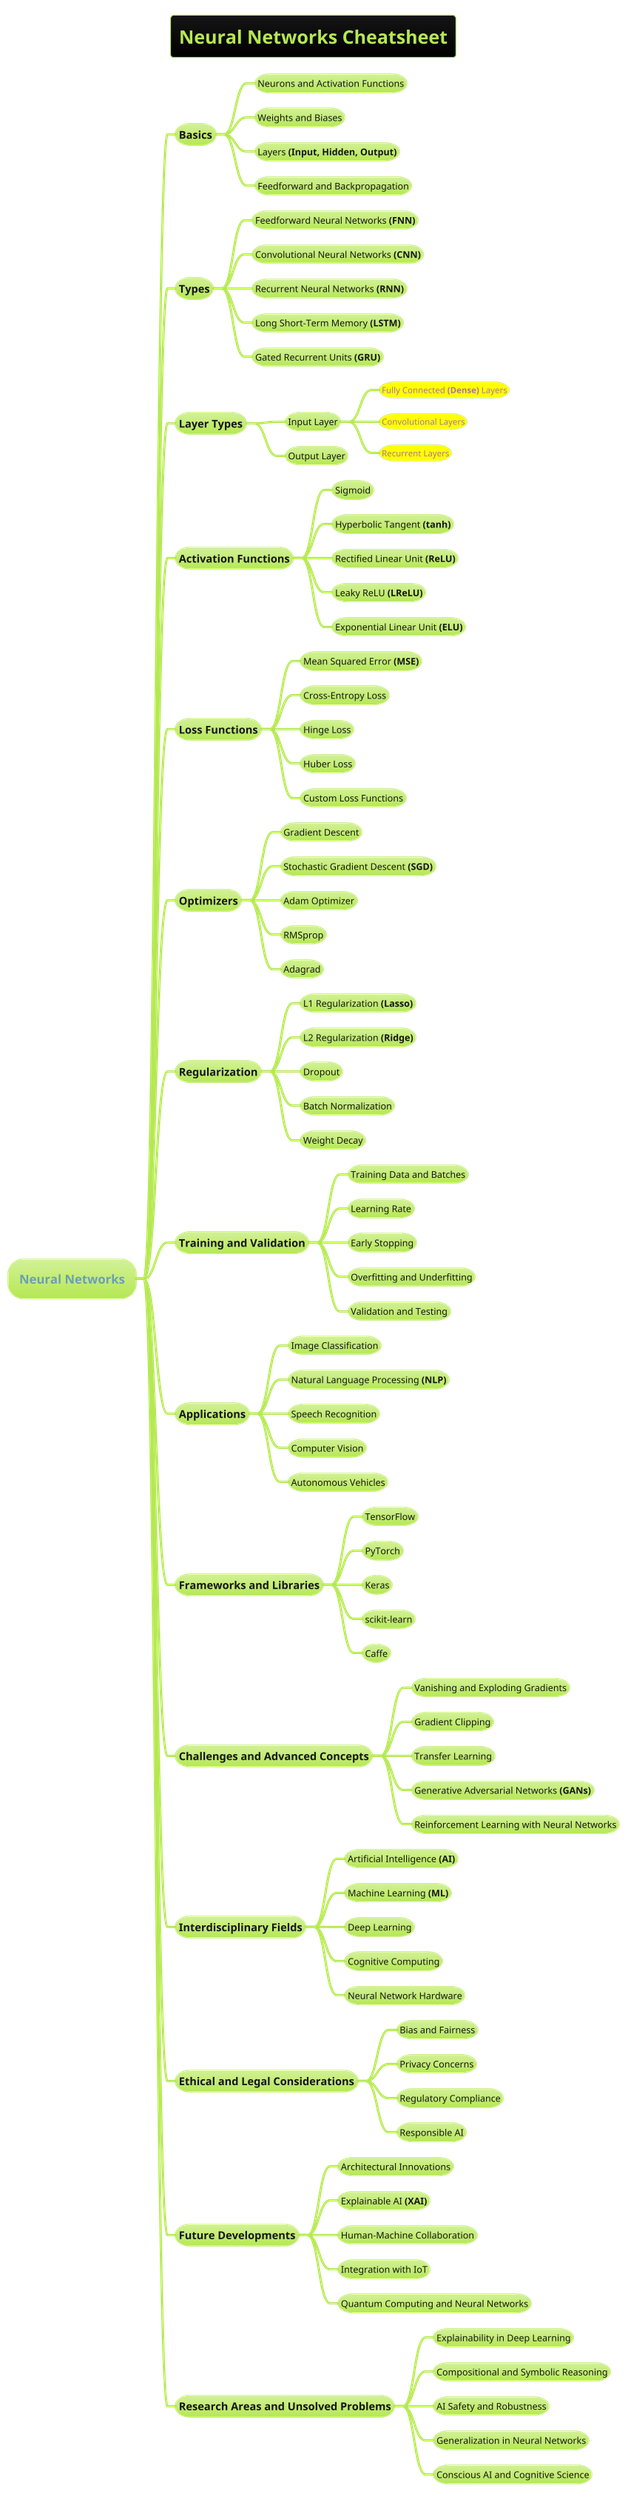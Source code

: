 @startmindmap
title =Neural Networks Cheatsheet
!theme hacker

* Neural Networks
** Basics
*** Neurons and Activation Functions
*** Weights and Biases
*** Layers **(Input, Hidden, Output)**
*** Feedforward and Backpropagation

** Types
*** Feedforward Neural Networks **(FNN)**
*** Convolutional Neural Networks **(CNN)**
*** Recurrent Neural Networks **(RNN)**
*** Long Short-Term Memory **(LSTM)**
*** Gated Recurrent Units **(GRU)**

** Layer Types
*** Input Layer
****[#yellow] Fully Connected **(Dense)** Layers
****[#yellow] Convolutional Layers
****[#yellow] Recurrent Layers
*** Output Layer

** Activation Functions
*** Sigmoid
*** Hyperbolic Tangent **(tanh)**
*** Rectified Linear Unit **(ReLU)**
*** Leaky ReLU **(LReLU)**
*** Exponential Linear Unit **(ELU)**

** Loss Functions
*** Mean Squared Error **(MSE)**
*** Cross-Entropy Loss
*** Hinge Loss
*** Huber Loss
*** Custom Loss Functions

** Optimizers
*** Gradient Descent
*** Stochastic Gradient Descent **(SGD)**
*** Adam Optimizer
*** RMSprop
*** Adagrad

** Regularization
*** L1 Regularization **(Lasso)**
*** L2 Regularization **(Ridge)**
*** Dropout
*** Batch Normalization
*** Weight Decay

** Training and Validation
*** Training Data and Batches
*** Learning Rate
*** Early Stopping
*** Overfitting and Underfitting
*** Validation and Testing

** Applications
*** Image Classification
*** Natural Language Processing **(NLP)**
*** Speech Recognition
*** Computer Vision
*** Autonomous Vehicles

** Frameworks and Libraries
*** TensorFlow
*** PyTorch
*** Keras
*** scikit-learn
*** Caffe

** Challenges and Advanced Concepts
*** Vanishing and Exploding Gradients
*** Gradient Clipping
*** Transfer Learning
*** Generative Adversarial Networks **(GANs)**
*** Reinforcement Learning with Neural Networks

** Interdisciplinary Fields
*** Artificial Intelligence **(AI)**
*** Machine Learning **(ML)**
*** Deep Learning
*** Cognitive Computing
*** Neural Network Hardware

** Ethical and Legal Considerations
*** Bias and Fairness
*** Privacy Concerns
*** Regulatory Compliance
*** Responsible AI

** Future Developments
*** Architectural Innovations
*** Explainable AI **(XAI)**
*** Human-Machine Collaboration
*** Integration with IoT
*** Quantum Computing and Neural Networks

** Research Areas and Unsolved Problems
*** Explainability in Deep Learning
*** Compositional and Symbolic Reasoning
*** AI Safety and Robustness
*** Generalization in Neural Networks
*** Conscious AI and Cognitive Science

@endmindmap
